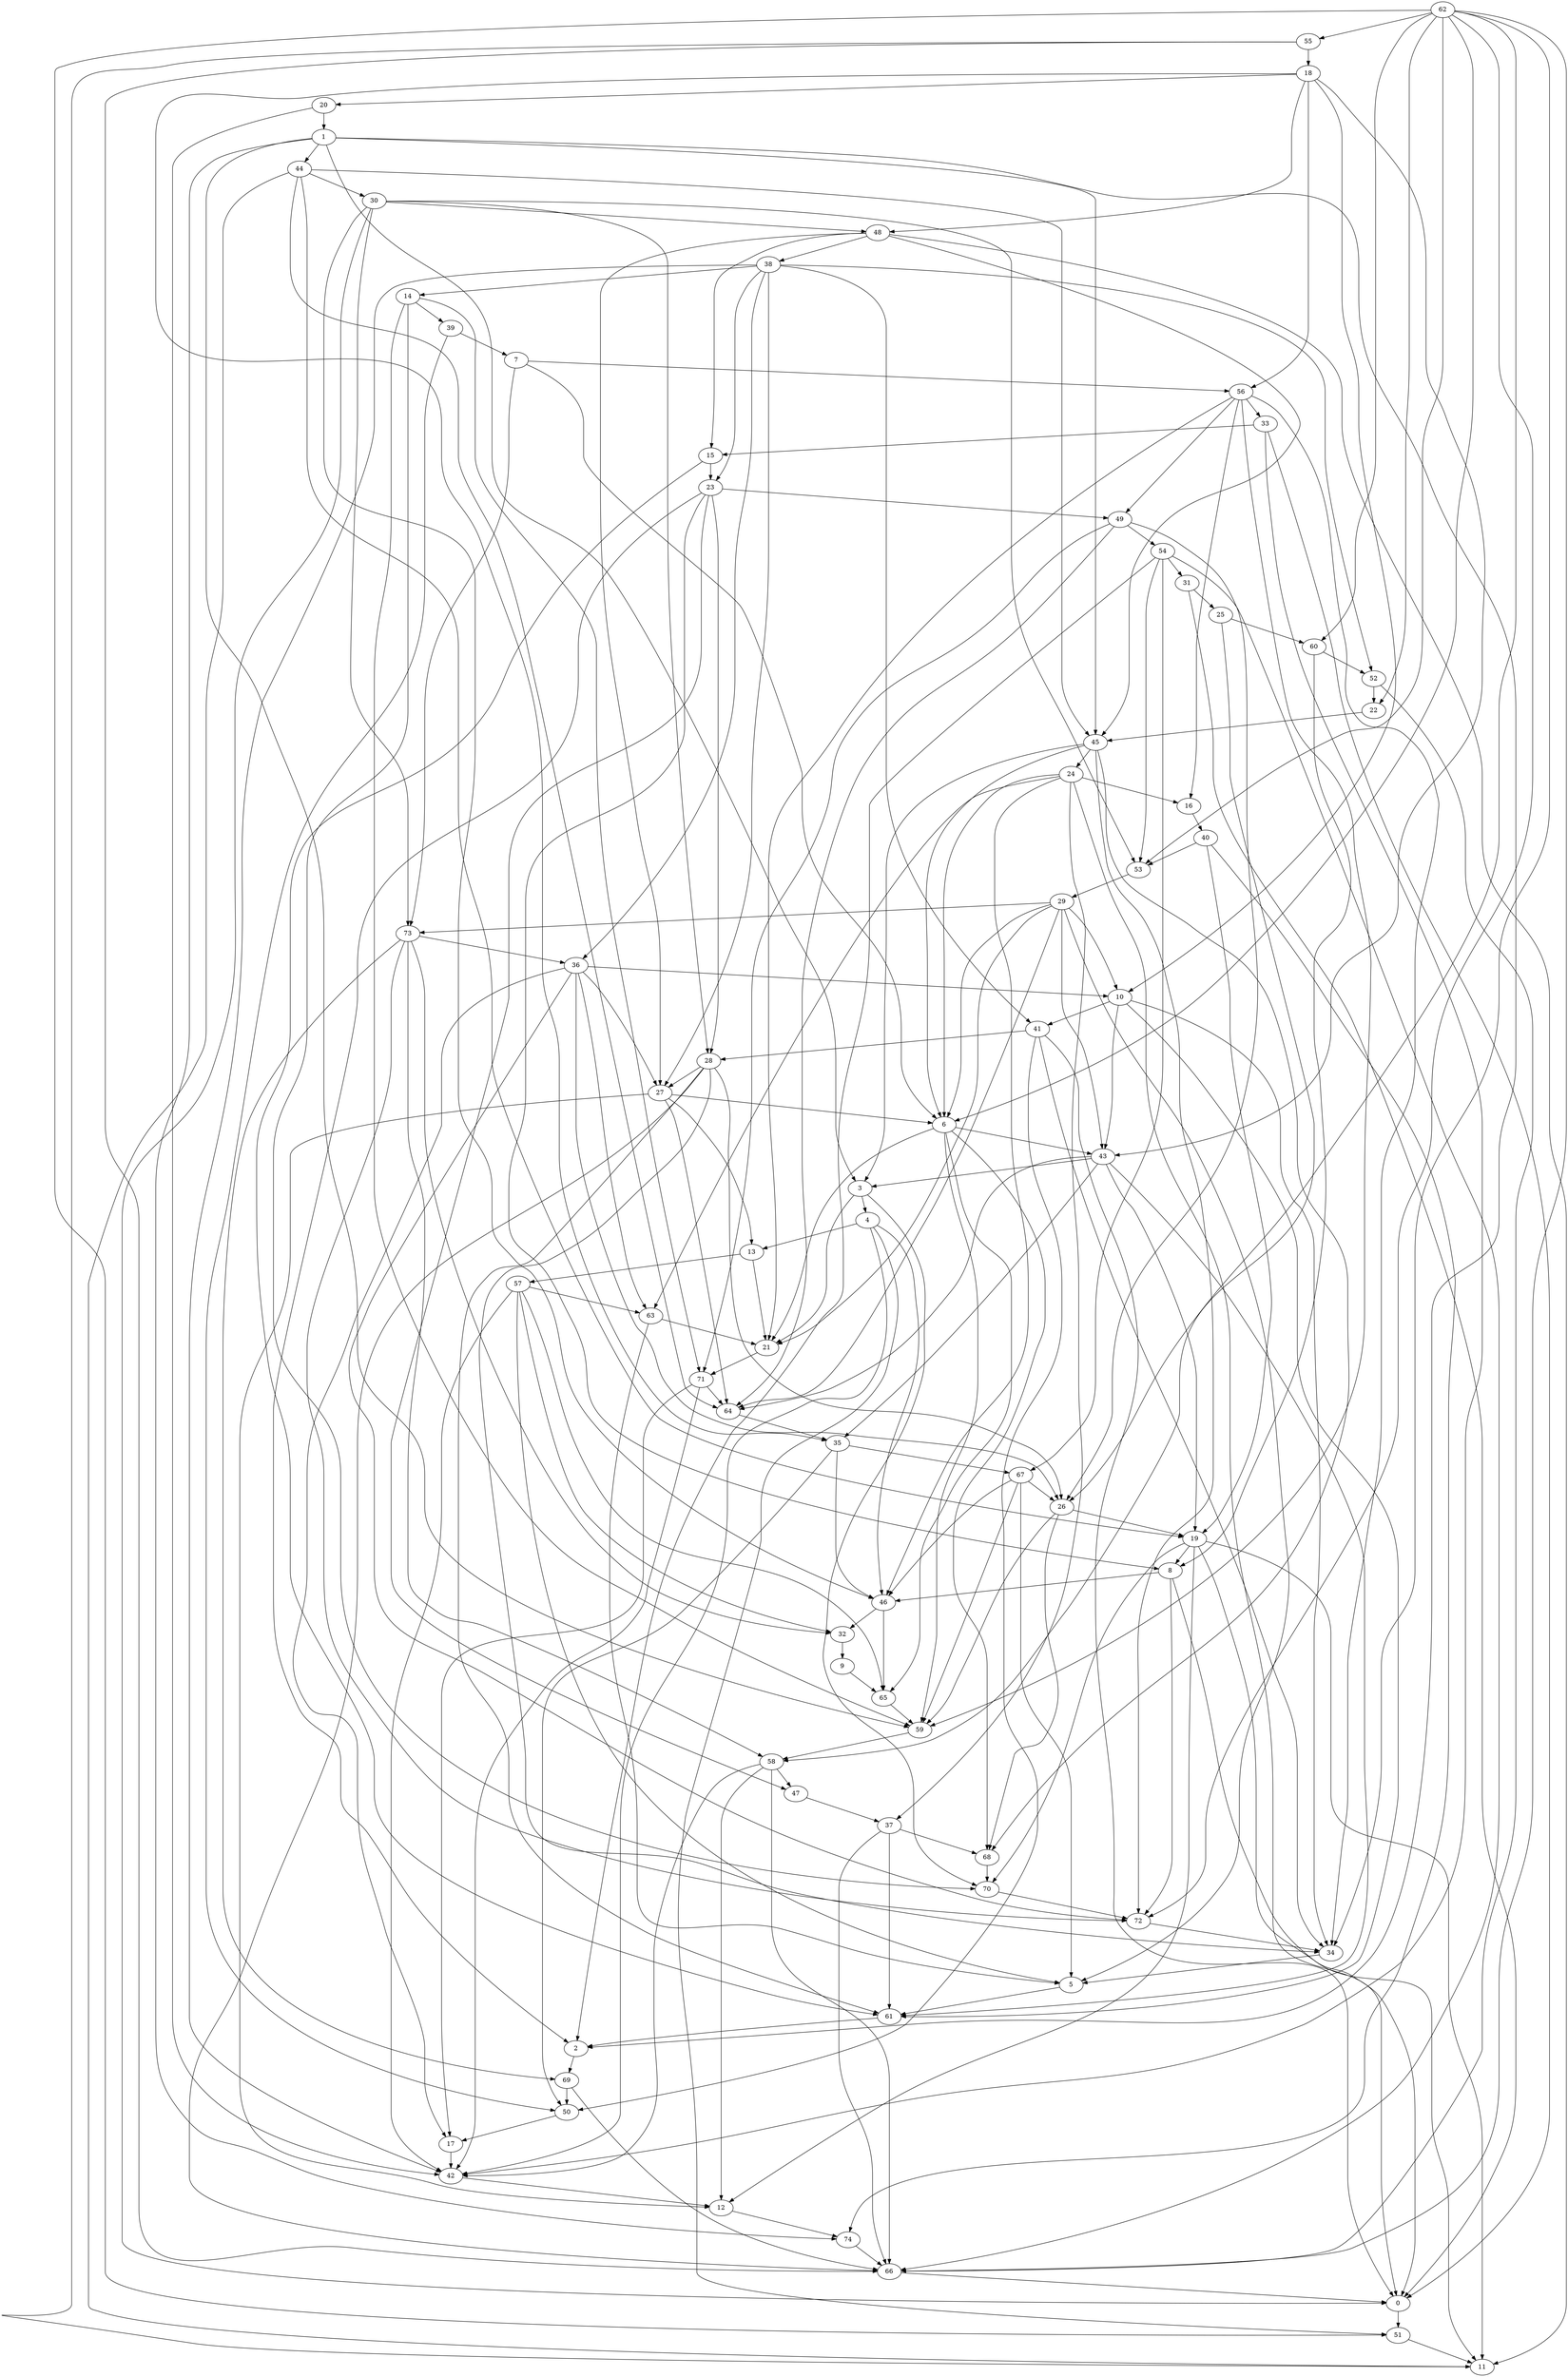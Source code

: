 strict digraph {
0;
1;
2;
3;
4;
5;
6;
7;
8;
9;
10;
11;
12;
13;
14;
15;
16;
17;
18;
19;
20;
21;
22;
23;
24;
25;
26;
27;
28;
29;
30;
31;
32;
33;
34;
35;
36;
37;
38;
39;
40;
41;
42;
43;
44;
45;
46;
47;
48;
49;
50;
51;
52;
53;
54;
55;
56;
57;
58;
59;
60;
61;
62;
63;
64;
65;
66;
67;
68;
69;
70;
71;
72;
73;
74;
0 -> 51 [weight=2];
1 -> 44 [weight=8];
1 -> 45 [weight=10];
1 -> 74 [weight=2];
1 -> 59 [weight=4];
1 -> 3 [weight=7];
1 -> 2 [weight=9];
2 -> 69 [weight=5];
3 -> 4 [weight=1];
3 -> 70 [weight=3];
3 -> 21 [weight=8];
4 -> 13 [weight=4];
4 -> 51 [weight=5];
4 -> 42 [weight=10];
4 -> 46 [weight=3];
5 -> 61 [weight=3];
6 -> 43 [weight=1];
6 -> 65 [weight=4];
6 -> 59 [weight=10];
6 -> 68 [weight=8];
6 -> 21 [weight=3];
7 -> 56 [weight=9];
7 -> 73 [weight=5];
7 -> 6 [weight=4];
8 -> 46 [weight=3];
8 -> 11 [weight=2];
8 -> 72 [weight=9];
9 -> 65 [weight=9];
10 -> 41 [weight=3];
10 -> 61 [weight=7];
10 -> 43 [weight=5];
10 -> 34 [weight=1];
12 -> 74 [weight=7];
13 -> 57 [weight=4];
13 -> 21 [weight=9];
14 -> 39 [weight=5];
14 -> 70 [weight=9];
14 -> 71 [weight=4];
14 -> 59 [weight=9];
15 -> 23 [weight=2];
15 -> 61 [weight=6];
16 -> 40 [weight=8];
17 -> 42 [weight=9];
18 -> 20 [weight=7];
18 -> 10 [weight=3];
18 -> 35 [weight=6];
18 -> 43 [weight=10];
18 -> 48 [weight=5];
18 -> 56 [weight=7];
19 -> 8 [weight=7];
19 -> 11 [weight=9];
19 -> 0 [weight=5];
19 -> 12 [weight=2];
19 -> 70 [weight=3];
20 -> 1 [weight=9];
20 -> 42 [weight=10];
21 -> 71 [weight=5];
22 -> 45 [weight=6];
23 -> 49 [weight=8];
23 -> 2 [weight=4];
23 -> 47 [weight=2];
23 -> 8 [weight=7];
23 -> 28 [weight=3];
24 -> 16 [weight=7];
24 -> 63 [weight=2];
24 -> 46 [weight=3];
24 -> 37 [weight=2];
24 -> 6 [weight=10];
24 -> 0 [weight=6];
25 -> 60 [weight=9];
25 -> 58 [weight=9];
26 -> 19 [weight=5];
26 -> 68 [weight=9];
26 -> 59 [weight=2];
27 -> 6 [weight=8];
27 -> 64 [weight=10];
27 -> 13 [weight=6];
27 -> 12 [weight=4];
28 -> 27 [weight=5];
28 -> 66 [weight=4];
28 -> 61 [weight=5];
28 -> 26 [weight=4];
28 -> 34 [weight=1];
29 -> 73 [weight=3];
29 -> 43 [weight=8];
29 -> 64 [weight=7];
29 -> 5 [weight=4];
29 -> 6 [weight=2];
29 -> 10 [weight=2];
29 -> 21 [weight=2];
30 -> 48 [weight=6];
30 -> 46 [weight=6];
30 -> 28 [weight=1];
30 -> 0 [weight=2];
30 -> 73 [weight=7];
30 -> 53 [weight=7];
31 -> 25 [weight=9];
31 -> 0 [weight=10];
32 -> 9 [weight=2];
33 -> 15 [weight=7];
33 -> 0 [weight=6];
33 -> 42 [weight=3];
34 -> 5 [weight=9];
35 -> 67 [weight=8];
35 -> 50 [weight=8];
35 -> 46 [weight=3];
36 -> 10 [weight=10];
36 -> 72 [weight=6];
36 -> 17 [weight=4];
36 -> 27 [weight=1];
36 -> 63 [weight=5];
36 -> 26 [weight=2];
37 -> 68 [weight=5];
37 -> 66 [weight=6];
37 -> 61 [weight=8];
38 -> 14 [weight=4];
38 -> 52 [weight=8];
38 -> 42 [weight=2];
38 -> 27 [weight=5];
38 -> 41 [weight=4];
38 -> 23 [weight=3];
38 -> 36 [weight=1];
39 -> 7 [weight=9];
39 -> 50 [weight=1];
40 -> 53 [weight=9];
40 -> 19 [weight=9];
40 -> 74 [weight=7];
41 -> 28 [weight=2];
41 -> 50 [weight=6];
41 -> 34 [weight=6];
41 -> 0 [weight=10];
42 -> 12 [weight=1];
43 -> 3 [weight=2];
43 -> 19 [weight=2];
43 -> 64 [weight=7];
43 -> 61 [weight=2];
43 -> 35 [weight=10];
44 -> 30 [weight=7];
44 -> 11 [weight=8];
44 -> 45 [weight=5];
44 -> 19 [weight=9];
44 -> 64 [weight=1];
45 -> 24 [weight=8];
45 -> 6 [weight=3];
45 -> 3 [weight=4];
45 -> 72 [weight=7];
45 -> 68 [weight=5];
46 -> 32 [weight=6];
46 -> 65 [weight=7];
47 -> 37 [weight=5];
48 -> 38 [weight=2];
48 -> 15 [weight=8];
48 -> 27 [weight=8];
48 -> 11 [weight=10];
48 -> 45 [weight=9];
49 -> 54 [weight=1];
49 -> 64 [weight=4];
49 -> 26 [weight=5];
49 -> 71 [weight=2];
50 -> 17 [weight=3];
51 -> 11 [weight=5];
52 -> 22 [weight=8];
52 -> 66 [weight=7];
53 -> 29 [weight=10];
54 -> 31 [weight=6];
54 -> 53 [weight=10];
54 -> 66 [weight=6];
54 -> 2 [weight=3];
54 -> 67 [weight=8];
55 -> 18 [weight=4];
55 -> 11 [weight=3];
55 -> 66 [weight=7];
56 -> 33 [weight=4];
56 -> 16 [weight=8];
56 -> 49 [weight=2];
56 -> 34 [weight=8];
56 -> 59 [weight=3];
56 -> 21 [weight=2];
57 -> 63 [weight=7];
57 -> 42 [weight=7];
57 -> 32 [weight=2];
57 -> 65 [weight=1];
57 -> 5 [weight=4];
58 -> 47 [weight=8];
58 -> 42 [weight=10];
58 -> 66 [weight=7];
58 -> 12 [weight=8];
59 -> 58 [weight=2];
60 -> 52 [weight=5];
60 -> 8 [weight=8];
61 -> 2 [weight=1];
62 -> 55 [weight=10];
62 -> 26 [weight=8];
62 -> 51 [weight=1];
62 -> 34 [weight=8];
62 -> 6 [weight=9];
62 -> 53 [weight=9];
62 -> 22 [weight=10];
62 -> 60 [weight=7];
62 -> 72 [weight=1];
62 -> 66 [weight=8];
63 -> 21 [weight=8];
63 -> 5 [weight=6];
64 -> 35 [weight=1];
65 -> 59 [weight=3];
66 -> 0 [weight=8];
67 -> 26 [weight=6];
67 -> 59 [weight=4];
67 -> 5 [weight=9];
67 -> 46 [weight=8];
68 -> 70 [weight=9];
69 -> 50 [weight=10];
69 -> 66 [weight=3];
70 -> 72 [weight=6];
71 -> 64 [weight=8];
71 -> 17 [weight=3];
71 -> 42 [weight=2];
72 -> 34 [weight=5];
73 -> 36 [weight=8];
73 -> 58 [weight=6];
73 -> 32 [weight=3];
73 -> 69 [weight=3];
73 -> 72 [weight=8];
74 -> 66 [weight=5];
}
